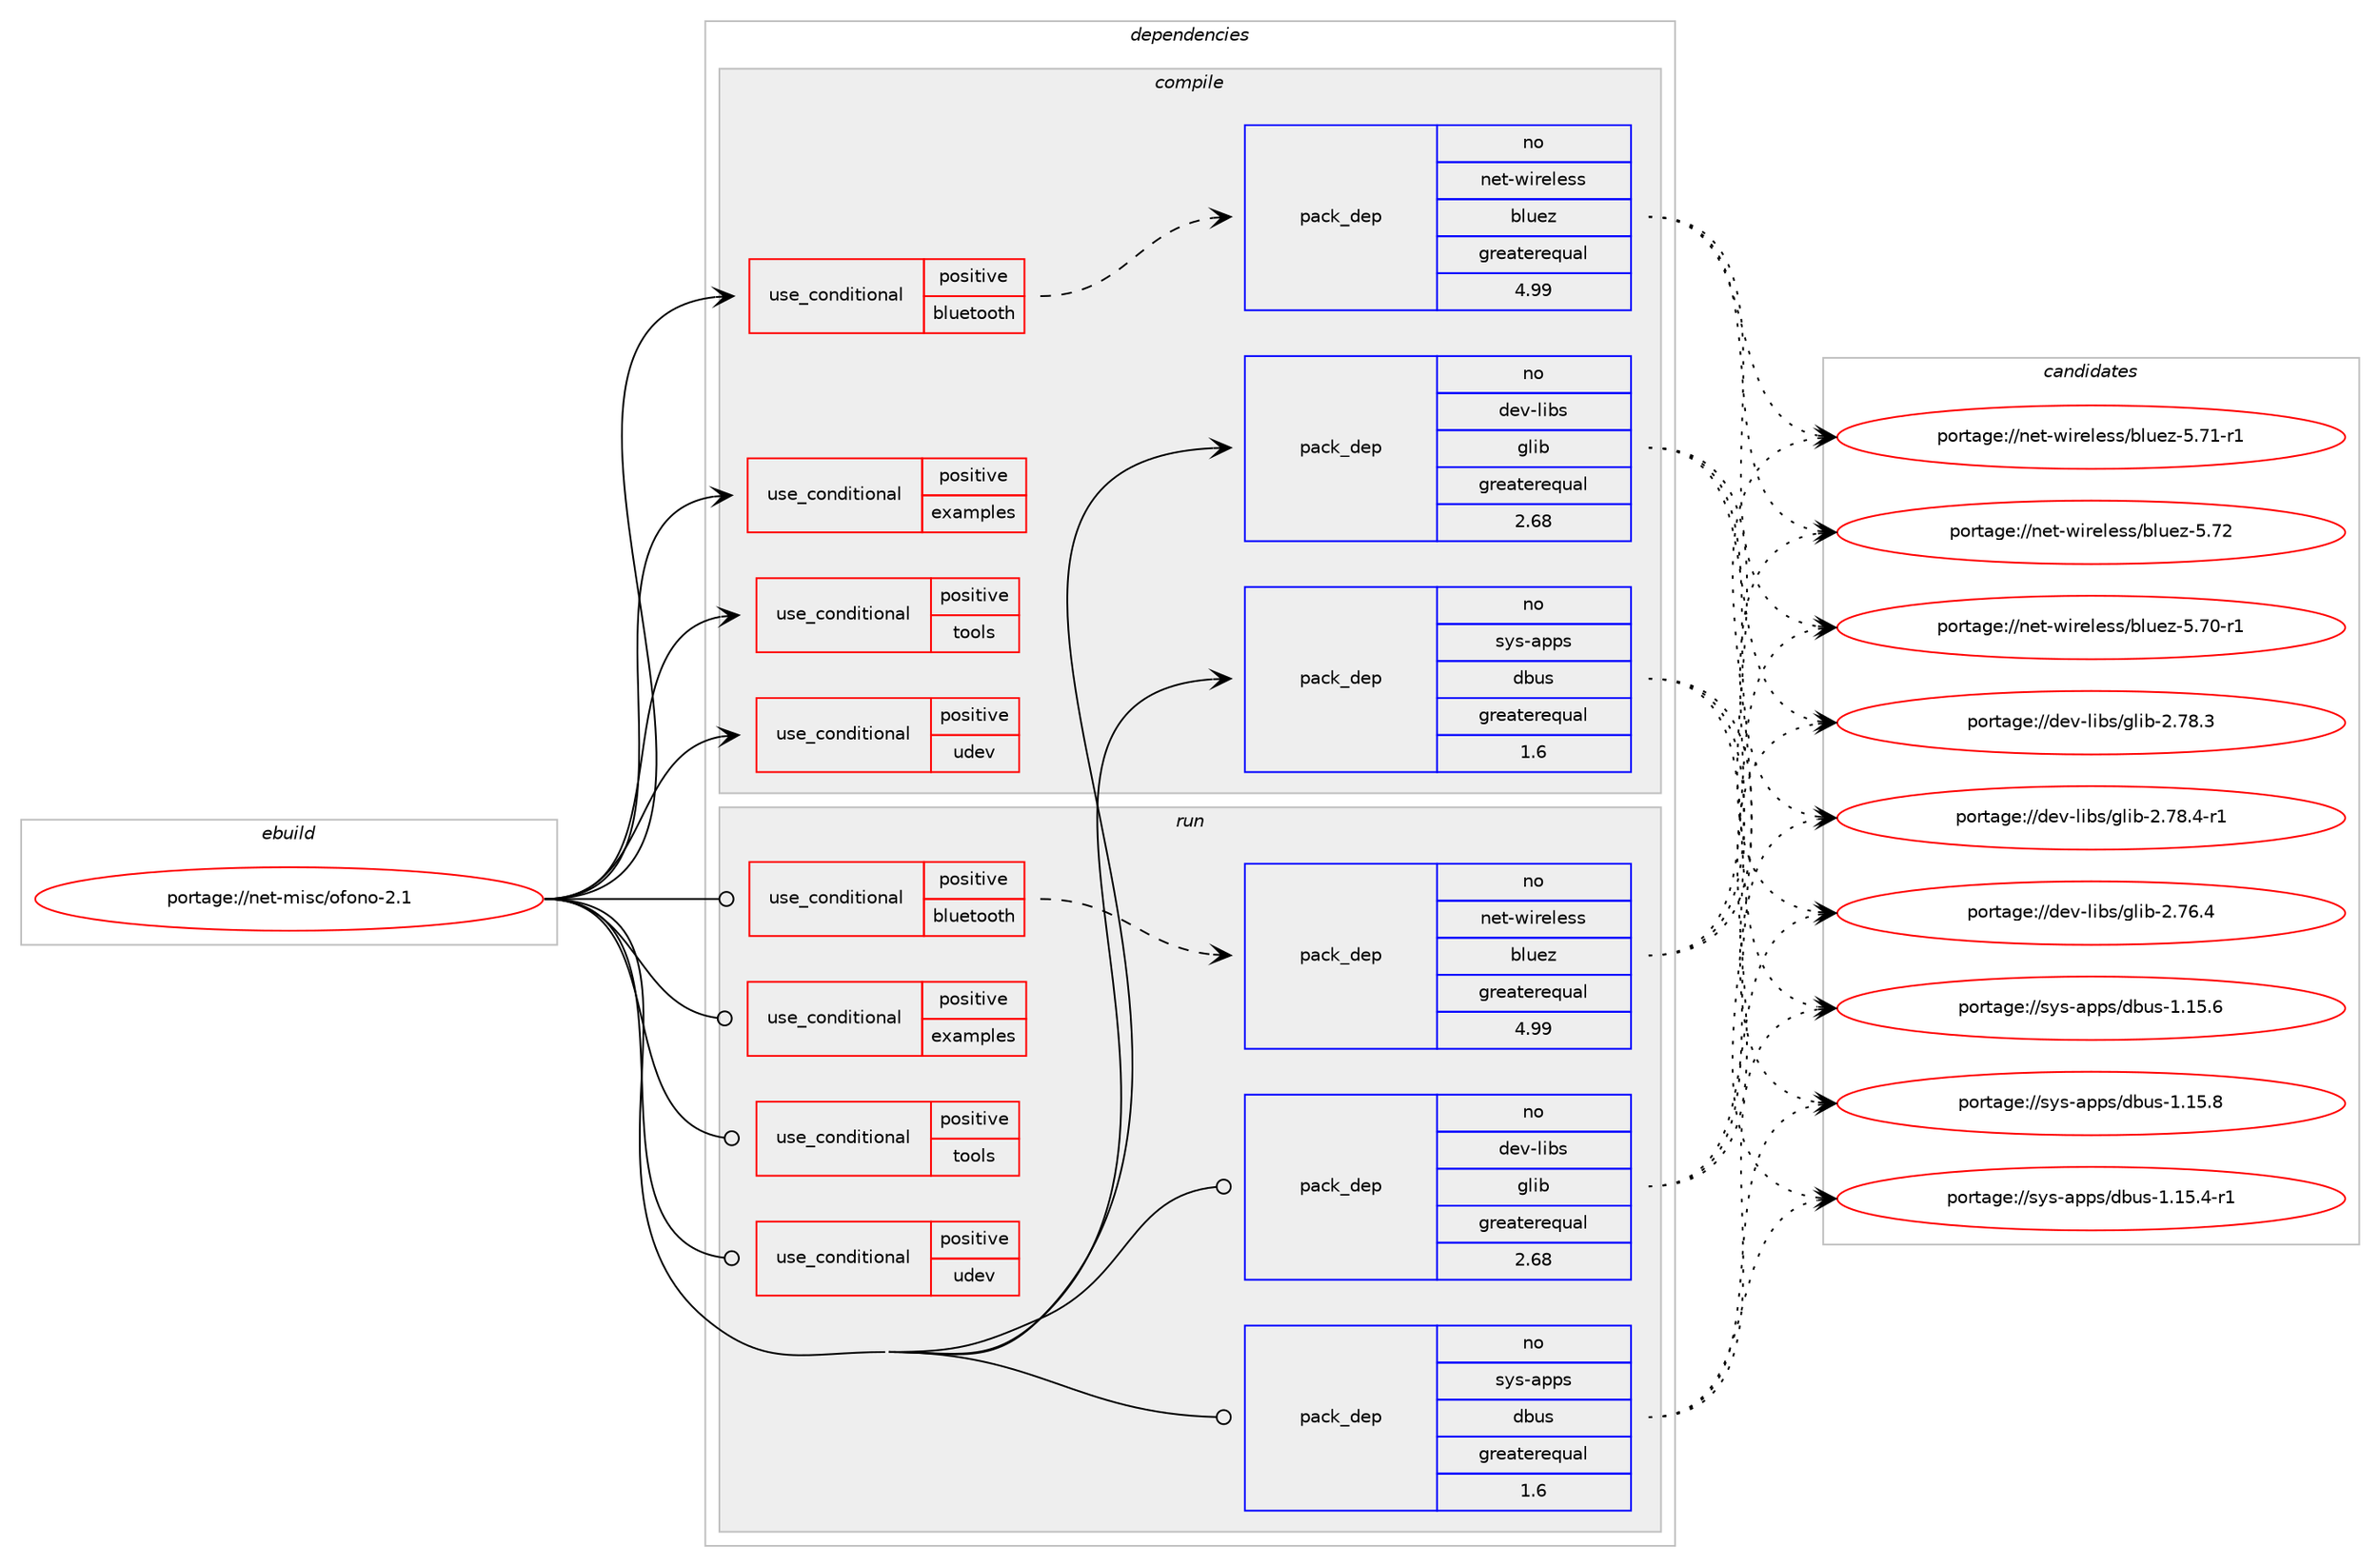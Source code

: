 digraph prolog {

# *************
# Graph options
# *************

newrank=true;
concentrate=true;
compound=true;
graph [rankdir=LR,fontname=Helvetica,fontsize=10,ranksep=1.5];#, ranksep=2.5, nodesep=0.2];
edge  [arrowhead=vee];
node  [fontname=Helvetica,fontsize=10];

# **********
# The ebuild
# **********

subgraph cluster_leftcol {
color=gray;
rank=same;
label=<<i>ebuild</i>>;
id [label="portage://net-misc/ofono-2.1", color=red, width=4, href="../net-misc/ofono-2.1.svg"];
}

# ****************
# The dependencies
# ****************

subgraph cluster_midcol {
color=gray;
label=<<i>dependencies</i>>;
subgraph cluster_compile {
fillcolor="#eeeeee";
style=filled;
label=<<i>compile</i>>;
subgraph cond6225 {
dependency9251 [label=<<TABLE BORDER="0" CELLBORDER="1" CELLSPACING="0" CELLPADDING="4"><TR><TD ROWSPAN="3" CELLPADDING="10">use_conditional</TD></TR><TR><TD>positive</TD></TR><TR><TD>bluetooth</TD></TR></TABLE>>, shape=none, color=red];
subgraph pack2950 {
dependency9252 [label=<<TABLE BORDER="0" CELLBORDER="1" CELLSPACING="0" CELLPADDING="4" WIDTH="220"><TR><TD ROWSPAN="6" CELLPADDING="30">pack_dep</TD></TR><TR><TD WIDTH="110">no</TD></TR><TR><TD>net-wireless</TD></TR><TR><TD>bluez</TD></TR><TR><TD>greaterequal</TD></TR><TR><TD>4.99</TD></TR></TABLE>>, shape=none, color=blue];
}
dependency9251:e -> dependency9252:w [weight=20,style="dashed",arrowhead="vee"];
}
id:e -> dependency9251:w [weight=20,style="solid",arrowhead="vee"];
subgraph cond6226 {
dependency9253 [label=<<TABLE BORDER="0" CELLBORDER="1" CELLSPACING="0" CELLPADDING="4"><TR><TD ROWSPAN="3" CELLPADDING="10">use_conditional</TD></TR><TR><TD>positive</TD></TR><TR><TD>examples</TD></TR></TABLE>>, shape=none, color=red];
# *** BEGIN UNKNOWN DEPENDENCY TYPE (TODO) ***
# dependency9253 -> package_dependency(portage://net-misc/ofono-2.1,install,no,dev-python,dbus-python,none,[,,],[],[])
# *** END UNKNOWN DEPENDENCY TYPE (TODO) ***

}
id:e -> dependency9253:w [weight=20,style="solid",arrowhead="vee"];
subgraph cond6227 {
dependency9254 [label=<<TABLE BORDER="0" CELLBORDER="1" CELLSPACING="0" CELLPADDING="4"><TR><TD ROWSPAN="3" CELLPADDING="10">use_conditional</TD></TR><TR><TD>positive</TD></TR><TR><TD>tools</TD></TR></TABLE>>, shape=none, color=red];
# *** BEGIN UNKNOWN DEPENDENCY TYPE (TODO) ***
# dependency9254 -> package_dependency(portage://net-misc/ofono-2.1,install,no,virtual,libusb,none,[,,],[slot(1)],[])
# *** END UNKNOWN DEPENDENCY TYPE (TODO) ***

}
id:e -> dependency9254:w [weight=20,style="solid",arrowhead="vee"];
subgraph cond6228 {
dependency9255 [label=<<TABLE BORDER="0" CELLBORDER="1" CELLSPACING="0" CELLPADDING="4"><TR><TD ROWSPAN="3" CELLPADDING="10">use_conditional</TD></TR><TR><TD>positive</TD></TR><TR><TD>udev</TD></TR></TABLE>>, shape=none, color=red];
# *** BEGIN UNKNOWN DEPENDENCY TYPE (TODO) ***
# dependency9255 -> package_dependency(portage://net-misc/ofono-2.1,install,no,virtual,udev,none,[,,],[],[])
# *** END UNKNOWN DEPENDENCY TYPE (TODO) ***

}
id:e -> dependency9255:w [weight=20,style="solid",arrowhead="vee"];
subgraph pack2951 {
dependency9256 [label=<<TABLE BORDER="0" CELLBORDER="1" CELLSPACING="0" CELLPADDING="4" WIDTH="220"><TR><TD ROWSPAN="6" CELLPADDING="30">pack_dep</TD></TR><TR><TD WIDTH="110">no</TD></TR><TR><TD>dev-libs</TD></TR><TR><TD>glib</TD></TR><TR><TD>greaterequal</TD></TR><TR><TD>2.68</TD></TR></TABLE>>, shape=none, color=blue];
}
id:e -> dependency9256:w [weight=20,style="solid",arrowhead="vee"];
# *** BEGIN UNKNOWN DEPENDENCY TYPE (TODO) ***
# id -> package_dependency(portage://net-misc/ofono-2.1,install,no,net-misc,mobile-broadband-provider-info,none,[,,],[],[])
# *** END UNKNOWN DEPENDENCY TYPE (TODO) ***

subgraph pack2952 {
dependency9257 [label=<<TABLE BORDER="0" CELLBORDER="1" CELLSPACING="0" CELLPADDING="4" WIDTH="220"><TR><TD ROWSPAN="6" CELLPADDING="30">pack_dep</TD></TR><TR><TD WIDTH="110">no</TD></TR><TR><TD>sys-apps</TD></TR><TR><TD>dbus</TD></TR><TR><TD>greaterequal</TD></TR><TR><TD>1.6</TD></TR></TABLE>>, shape=none, color=blue];
}
id:e -> dependency9257:w [weight=20,style="solid",arrowhead="vee"];
}
subgraph cluster_compileandrun {
fillcolor="#eeeeee";
style=filled;
label=<<i>compile and run</i>>;
}
subgraph cluster_run {
fillcolor="#eeeeee";
style=filled;
label=<<i>run</i>>;
subgraph cond6229 {
dependency9258 [label=<<TABLE BORDER="0" CELLBORDER="1" CELLSPACING="0" CELLPADDING="4"><TR><TD ROWSPAN="3" CELLPADDING="10">use_conditional</TD></TR><TR><TD>positive</TD></TR><TR><TD>bluetooth</TD></TR></TABLE>>, shape=none, color=red];
subgraph pack2953 {
dependency9259 [label=<<TABLE BORDER="0" CELLBORDER="1" CELLSPACING="0" CELLPADDING="4" WIDTH="220"><TR><TD ROWSPAN="6" CELLPADDING="30">pack_dep</TD></TR><TR><TD WIDTH="110">no</TD></TR><TR><TD>net-wireless</TD></TR><TR><TD>bluez</TD></TR><TR><TD>greaterequal</TD></TR><TR><TD>4.99</TD></TR></TABLE>>, shape=none, color=blue];
}
dependency9258:e -> dependency9259:w [weight=20,style="dashed",arrowhead="vee"];
}
id:e -> dependency9258:w [weight=20,style="solid",arrowhead="odot"];
subgraph cond6230 {
dependency9260 [label=<<TABLE BORDER="0" CELLBORDER="1" CELLSPACING="0" CELLPADDING="4"><TR><TD ROWSPAN="3" CELLPADDING="10">use_conditional</TD></TR><TR><TD>positive</TD></TR><TR><TD>examples</TD></TR></TABLE>>, shape=none, color=red];
# *** BEGIN UNKNOWN DEPENDENCY TYPE (TODO) ***
# dependency9260 -> package_dependency(portage://net-misc/ofono-2.1,run,no,dev-python,dbus-python,none,[,,],[],[])
# *** END UNKNOWN DEPENDENCY TYPE (TODO) ***

}
id:e -> dependency9260:w [weight=20,style="solid",arrowhead="odot"];
subgraph cond6231 {
dependency9261 [label=<<TABLE BORDER="0" CELLBORDER="1" CELLSPACING="0" CELLPADDING="4"><TR><TD ROWSPAN="3" CELLPADDING="10">use_conditional</TD></TR><TR><TD>positive</TD></TR><TR><TD>tools</TD></TR></TABLE>>, shape=none, color=red];
# *** BEGIN UNKNOWN DEPENDENCY TYPE (TODO) ***
# dependency9261 -> package_dependency(portage://net-misc/ofono-2.1,run,no,virtual,libusb,none,[,,],[slot(1)],[])
# *** END UNKNOWN DEPENDENCY TYPE (TODO) ***

}
id:e -> dependency9261:w [weight=20,style="solid",arrowhead="odot"];
subgraph cond6232 {
dependency9262 [label=<<TABLE BORDER="0" CELLBORDER="1" CELLSPACING="0" CELLPADDING="4"><TR><TD ROWSPAN="3" CELLPADDING="10">use_conditional</TD></TR><TR><TD>positive</TD></TR><TR><TD>udev</TD></TR></TABLE>>, shape=none, color=red];
# *** BEGIN UNKNOWN DEPENDENCY TYPE (TODO) ***
# dependency9262 -> package_dependency(portage://net-misc/ofono-2.1,run,no,virtual,udev,none,[,,],[],[])
# *** END UNKNOWN DEPENDENCY TYPE (TODO) ***

}
id:e -> dependency9262:w [weight=20,style="solid",arrowhead="odot"];
subgraph pack2954 {
dependency9263 [label=<<TABLE BORDER="0" CELLBORDER="1" CELLSPACING="0" CELLPADDING="4" WIDTH="220"><TR><TD ROWSPAN="6" CELLPADDING="30">pack_dep</TD></TR><TR><TD WIDTH="110">no</TD></TR><TR><TD>dev-libs</TD></TR><TR><TD>glib</TD></TR><TR><TD>greaterequal</TD></TR><TR><TD>2.68</TD></TR></TABLE>>, shape=none, color=blue];
}
id:e -> dependency9263:w [weight=20,style="solid",arrowhead="odot"];
# *** BEGIN UNKNOWN DEPENDENCY TYPE (TODO) ***
# id -> package_dependency(portage://net-misc/ofono-2.1,run,no,net-misc,mobile-broadband-provider-info,none,[,,],[],[])
# *** END UNKNOWN DEPENDENCY TYPE (TODO) ***

subgraph pack2955 {
dependency9264 [label=<<TABLE BORDER="0" CELLBORDER="1" CELLSPACING="0" CELLPADDING="4" WIDTH="220"><TR><TD ROWSPAN="6" CELLPADDING="30">pack_dep</TD></TR><TR><TD WIDTH="110">no</TD></TR><TR><TD>sys-apps</TD></TR><TR><TD>dbus</TD></TR><TR><TD>greaterequal</TD></TR><TR><TD>1.6</TD></TR></TABLE>>, shape=none, color=blue];
}
id:e -> dependency9264:w [weight=20,style="solid",arrowhead="odot"];
}
}

# **************
# The candidates
# **************

subgraph cluster_choices {
rank=same;
color=gray;
label=<<i>candidates</i>>;

subgraph choice2950 {
color=black;
nodesep=1;
choice11010111645119105114101108101115115479810811710112245534655484511449 [label="portage://net-wireless/bluez-5.70-r1", color=red, width=4,href="../net-wireless/bluez-5.70-r1.svg"];
choice11010111645119105114101108101115115479810811710112245534655494511449 [label="portage://net-wireless/bluez-5.71-r1", color=red, width=4,href="../net-wireless/bluez-5.71-r1.svg"];
choice1101011164511910511410110810111511547981081171011224553465550 [label="portage://net-wireless/bluez-5.72", color=red, width=4,href="../net-wireless/bluez-5.72.svg"];
dependency9252:e -> choice11010111645119105114101108101115115479810811710112245534655484511449:w [style=dotted,weight="100"];
dependency9252:e -> choice11010111645119105114101108101115115479810811710112245534655494511449:w [style=dotted,weight="100"];
dependency9252:e -> choice1101011164511910511410110810111511547981081171011224553465550:w [style=dotted,weight="100"];
}
subgraph choice2951 {
color=black;
nodesep=1;
choice1001011184510810598115471031081059845504655544652 [label="portage://dev-libs/glib-2.76.4", color=red, width=4,href="../dev-libs/glib-2.76.4.svg"];
choice1001011184510810598115471031081059845504655564651 [label="portage://dev-libs/glib-2.78.3", color=red, width=4,href="../dev-libs/glib-2.78.3.svg"];
choice10010111845108105981154710310810598455046555646524511449 [label="portage://dev-libs/glib-2.78.4-r1", color=red, width=4,href="../dev-libs/glib-2.78.4-r1.svg"];
dependency9256:e -> choice1001011184510810598115471031081059845504655544652:w [style=dotted,weight="100"];
dependency9256:e -> choice1001011184510810598115471031081059845504655564651:w [style=dotted,weight="100"];
dependency9256:e -> choice10010111845108105981154710310810598455046555646524511449:w [style=dotted,weight="100"];
}
subgraph choice2952 {
color=black;
nodesep=1;
choice11512111545971121121154710098117115454946495346524511449 [label="portage://sys-apps/dbus-1.15.4-r1", color=red, width=4,href="../sys-apps/dbus-1.15.4-r1.svg"];
choice1151211154597112112115471009811711545494649534654 [label="portage://sys-apps/dbus-1.15.6", color=red, width=4,href="../sys-apps/dbus-1.15.6.svg"];
choice1151211154597112112115471009811711545494649534656 [label="portage://sys-apps/dbus-1.15.8", color=red, width=4,href="../sys-apps/dbus-1.15.8.svg"];
dependency9257:e -> choice11512111545971121121154710098117115454946495346524511449:w [style=dotted,weight="100"];
dependency9257:e -> choice1151211154597112112115471009811711545494649534654:w [style=dotted,weight="100"];
dependency9257:e -> choice1151211154597112112115471009811711545494649534656:w [style=dotted,weight="100"];
}
subgraph choice2953 {
color=black;
nodesep=1;
choice11010111645119105114101108101115115479810811710112245534655484511449 [label="portage://net-wireless/bluez-5.70-r1", color=red, width=4,href="../net-wireless/bluez-5.70-r1.svg"];
choice11010111645119105114101108101115115479810811710112245534655494511449 [label="portage://net-wireless/bluez-5.71-r1", color=red, width=4,href="../net-wireless/bluez-5.71-r1.svg"];
choice1101011164511910511410110810111511547981081171011224553465550 [label="portage://net-wireless/bluez-5.72", color=red, width=4,href="../net-wireless/bluez-5.72.svg"];
dependency9259:e -> choice11010111645119105114101108101115115479810811710112245534655484511449:w [style=dotted,weight="100"];
dependency9259:e -> choice11010111645119105114101108101115115479810811710112245534655494511449:w [style=dotted,weight="100"];
dependency9259:e -> choice1101011164511910511410110810111511547981081171011224553465550:w [style=dotted,weight="100"];
}
subgraph choice2954 {
color=black;
nodesep=1;
choice1001011184510810598115471031081059845504655544652 [label="portage://dev-libs/glib-2.76.4", color=red, width=4,href="../dev-libs/glib-2.76.4.svg"];
choice1001011184510810598115471031081059845504655564651 [label="portage://dev-libs/glib-2.78.3", color=red, width=4,href="../dev-libs/glib-2.78.3.svg"];
choice10010111845108105981154710310810598455046555646524511449 [label="portage://dev-libs/glib-2.78.4-r1", color=red, width=4,href="../dev-libs/glib-2.78.4-r1.svg"];
dependency9263:e -> choice1001011184510810598115471031081059845504655544652:w [style=dotted,weight="100"];
dependency9263:e -> choice1001011184510810598115471031081059845504655564651:w [style=dotted,weight="100"];
dependency9263:e -> choice10010111845108105981154710310810598455046555646524511449:w [style=dotted,weight="100"];
}
subgraph choice2955 {
color=black;
nodesep=1;
choice11512111545971121121154710098117115454946495346524511449 [label="portage://sys-apps/dbus-1.15.4-r1", color=red, width=4,href="../sys-apps/dbus-1.15.4-r1.svg"];
choice1151211154597112112115471009811711545494649534654 [label="portage://sys-apps/dbus-1.15.6", color=red, width=4,href="../sys-apps/dbus-1.15.6.svg"];
choice1151211154597112112115471009811711545494649534656 [label="portage://sys-apps/dbus-1.15.8", color=red, width=4,href="../sys-apps/dbus-1.15.8.svg"];
dependency9264:e -> choice11512111545971121121154710098117115454946495346524511449:w [style=dotted,weight="100"];
dependency9264:e -> choice1151211154597112112115471009811711545494649534654:w [style=dotted,weight="100"];
dependency9264:e -> choice1151211154597112112115471009811711545494649534656:w [style=dotted,weight="100"];
}
}

}
